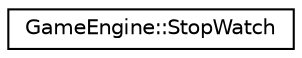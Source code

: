 digraph "Graphical Class Hierarchy"
{
  edge [fontname="Helvetica",fontsize="10",labelfontname="Helvetica",labelfontsize="10"];
  node [fontname="Helvetica",fontsize="10",shape=record];
  rankdir="LR";
  Node0 [label="GameEngine::StopWatch",height=0.2,width=0.4,color="black", fillcolor="white", style="filled",URL="$class_game_engine_1_1_stop_watch.html"];
}
